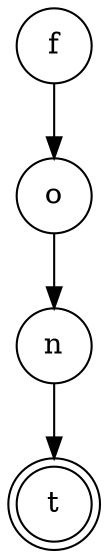 digraph {   
    node [shape = doublecircle, color = black] t ;
    node [shape = circle];
    node [color= black];
    f -> o -> n -> t;	
}